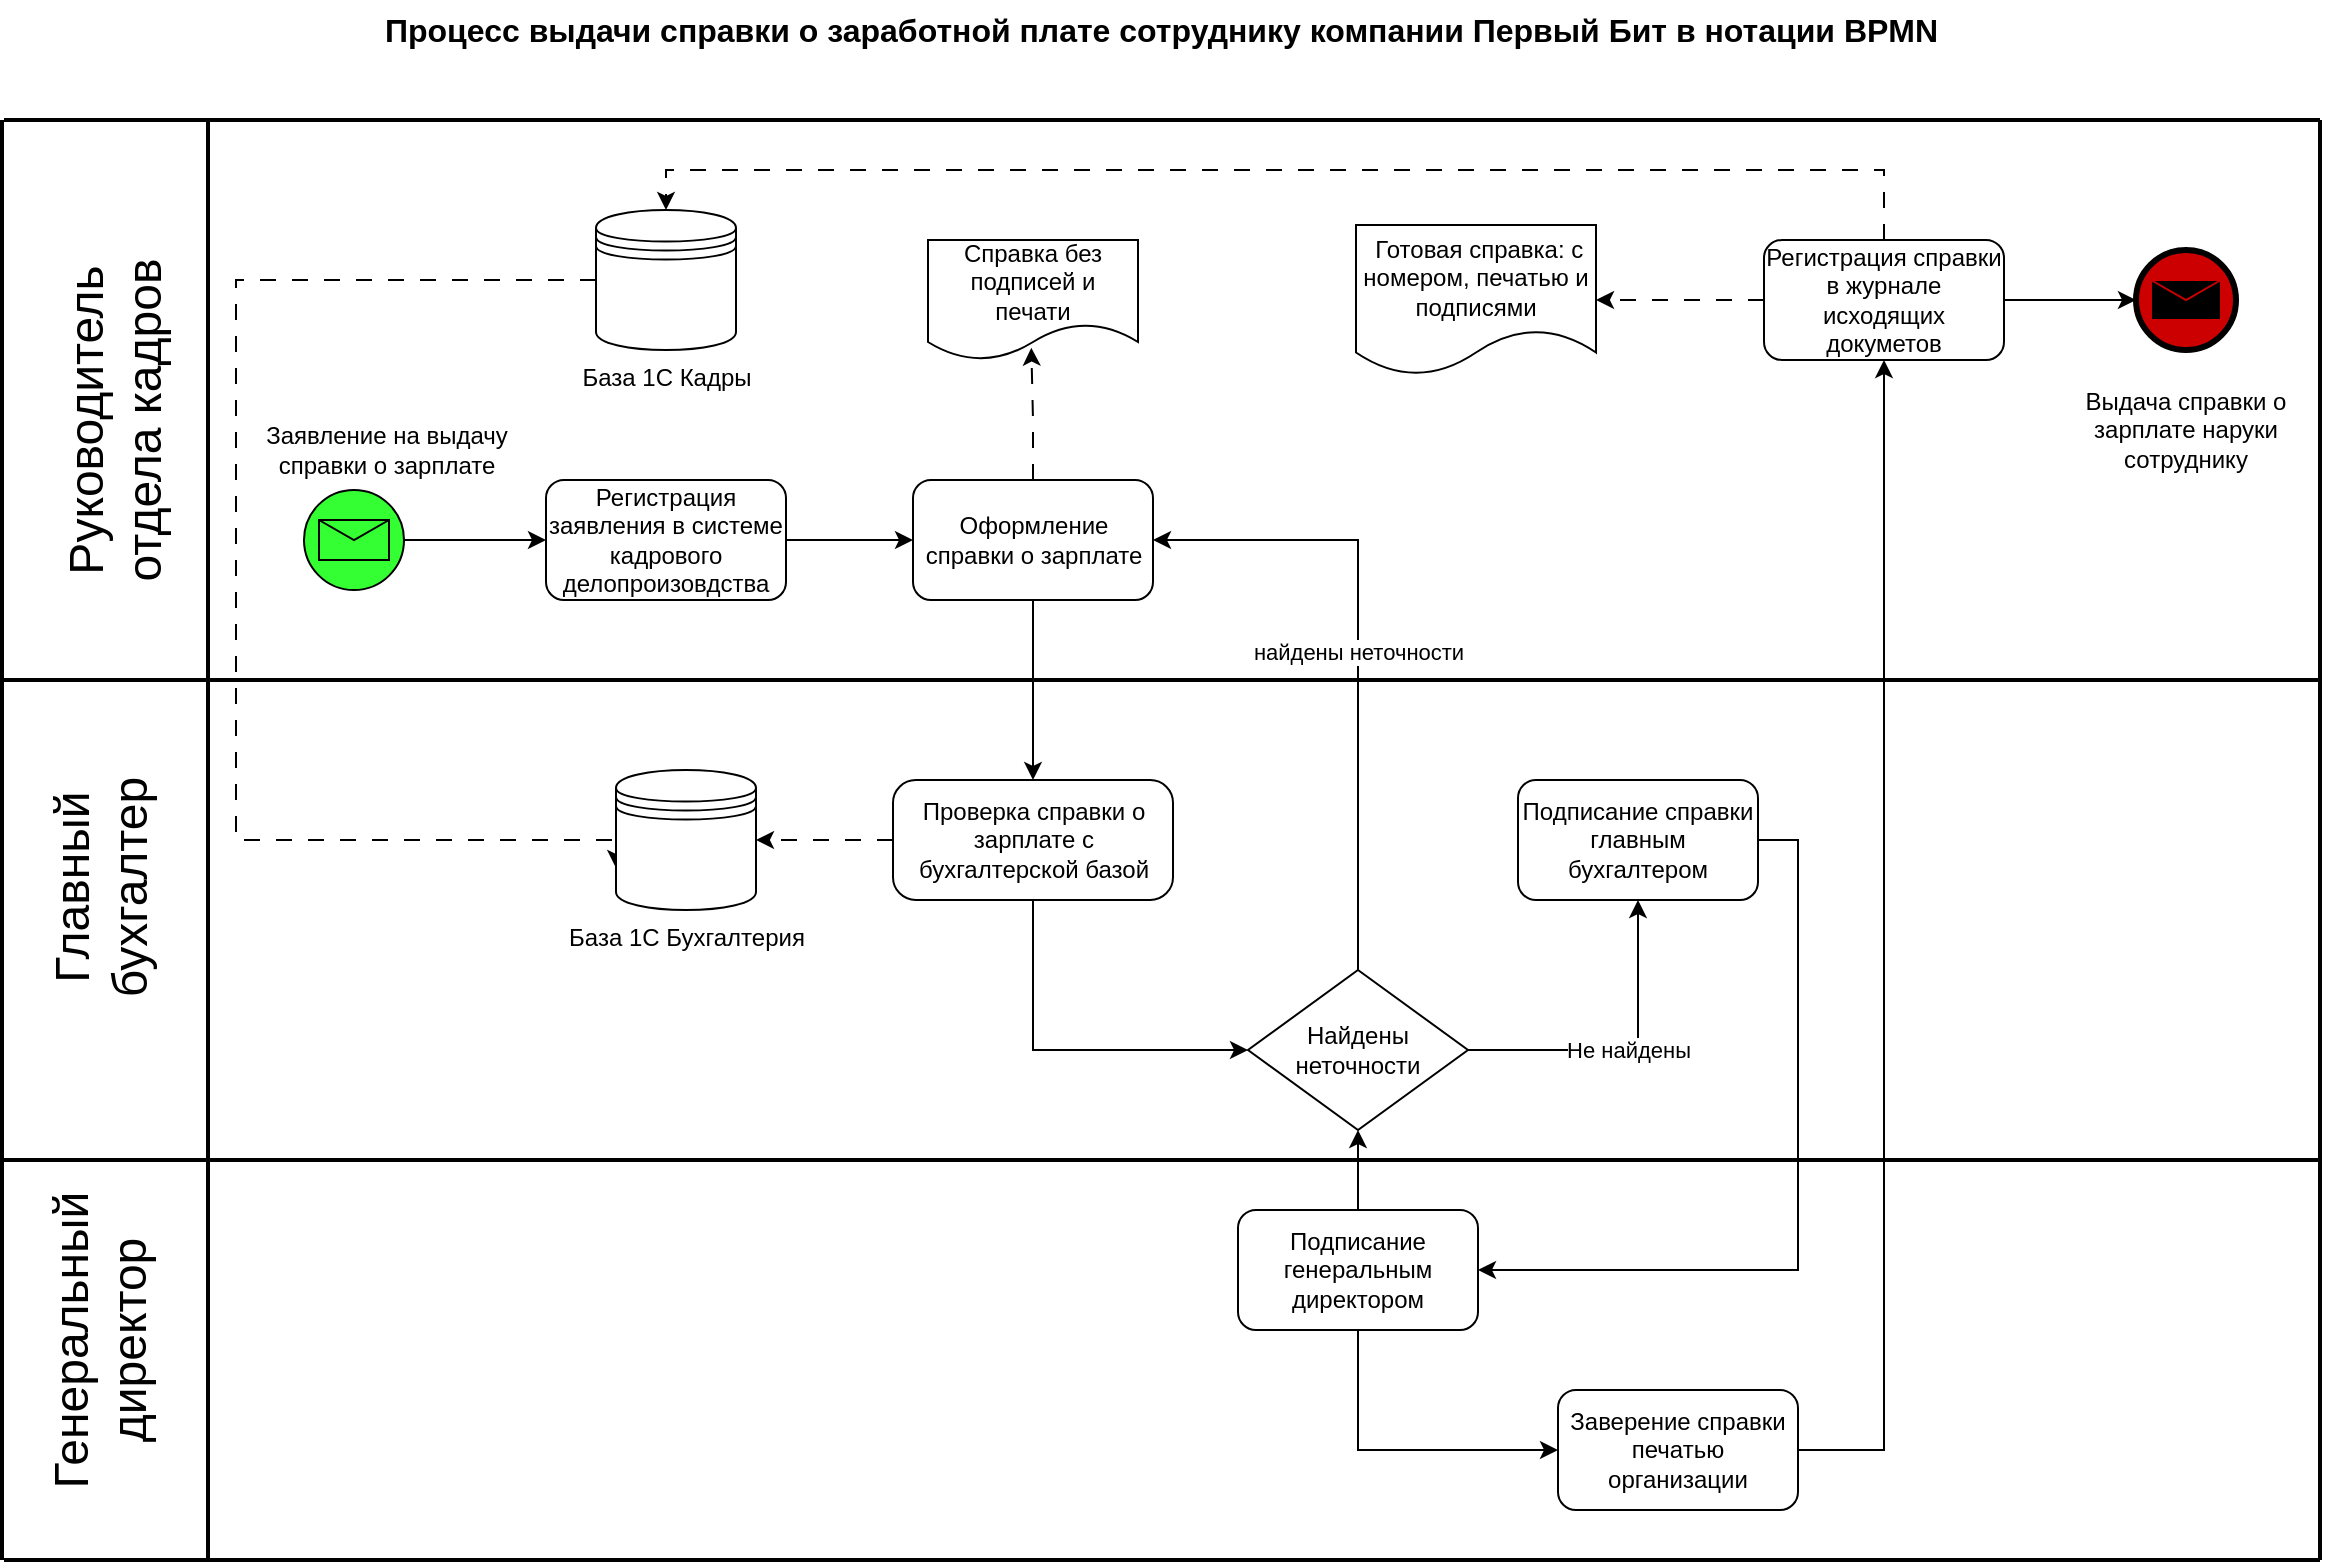 <mxfile version="21.5.2" type="device">
  <diagram name="Страница 1" id="Yh-VNjQ8R9UhYuhMoos4">
    <mxGraphModel dx="1114" dy="556" grid="1" gridSize="10" guides="1" tooltips="1" connect="1" arrows="1" fold="1" page="1" pageScale="1" pageWidth="1169" pageHeight="827" math="0" shadow="0">
      <root>
        <mxCell id="0" />
        <mxCell id="1" parent="0" />
        <mxCell id="9ptOkSFjQRT5jKVAQM2t-1" value="Процесс выдачи справки о заработной плате сотруднику компании Первый Бит в нотации BPMN&amp;nbsp;" style="text;html=1;strokeColor=none;fillColor=none;align=center;verticalAlign=middle;whiteSpace=wrap;rounded=0;fontSize=16;fontStyle=1" vertex="1" parent="1">
          <mxGeometry x="166" y="20" width="838" height="30" as="geometry" />
        </mxCell>
        <mxCell id="9ptOkSFjQRT5jKVAQM2t-3" value="&lt;font style=&quot;font-size: 24px;&quot;&gt;Генеральный директор&lt;/font&gt;" style="text;html=1;strokeColor=none;fillColor=none;align=center;verticalAlign=middle;whiteSpace=wrap;rounded=0;rotation=-90;" vertex="1" parent="1">
          <mxGeometry x="-50" y="675" width="204" height="30" as="geometry" />
        </mxCell>
        <mxCell id="9ptOkSFjQRT5jKVAQM2t-4" value="&lt;font style=&quot;font-size: 24px;&quot;&gt;Главный бухгалтер&lt;/font&gt;" style="text;html=1;strokeColor=none;fillColor=none;align=center;verticalAlign=middle;whiteSpace=wrap;rounded=0;rotation=-90;" vertex="1" parent="1">
          <mxGeometry x="-48" y="448.5" width="200" height="30" as="geometry" />
        </mxCell>
        <mxCell id="9ptOkSFjQRT5jKVAQM2t-5" value="&lt;font style=&quot;font-size: 24px;&quot;&gt;Руководитель отдела кадров&lt;/font&gt;" style="text;html=1;strokeColor=none;fillColor=none;align=center;verticalAlign=middle;whiteSpace=wrap;rounded=0;rotation=-90;" vertex="1" parent="1">
          <mxGeometry x="-48" y="215" width="215" height="30" as="geometry" />
        </mxCell>
        <mxCell id="9ptOkSFjQRT5jKVAQM2t-41" style="edgeStyle=orthogonalEdgeStyle;rounded=0;orthogonalLoop=1;jettySize=auto;html=1;exitX=1;exitY=0.5;exitDx=0;exitDy=0;exitPerimeter=0;entryX=0;entryY=0.5;entryDx=0;entryDy=0;" edge="1" parent="1" source="9ptOkSFjQRT5jKVAQM2t-6" target="9ptOkSFjQRT5jKVAQM2t-8">
          <mxGeometry relative="1" as="geometry" />
        </mxCell>
        <mxCell id="9ptOkSFjQRT5jKVAQM2t-6" value="" style="points=[[0.145,0.145,0],[0.5,0,0],[0.855,0.145,0],[1,0.5,0],[0.855,0.855,0],[0.5,1,0],[0.145,0.855,0],[0,0.5,0]];shape=mxgraph.bpmn.event;html=1;verticalLabelPosition=bottom;labelBackgroundColor=#ffffff;verticalAlign=top;align=center;perimeter=ellipsePerimeter;outlineConnect=0;aspect=fixed;outline=standard;symbol=message;fillColor=#33FF33;" vertex="1" parent="1">
          <mxGeometry x="154" y="265" width="50" height="50" as="geometry" />
        </mxCell>
        <mxCell id="9ptOkSFjQRT5jKVAQM2t-7" value="Заявление на выдачу справки о зарплате" style="text;html=1;strokeColor=none;fillColor=none;align=center;verticalAlign=middle;whiteSpace=wrap;rounded=0;" vertex="1" parent="1">
          <mxGeometry x="130" y="230" width="131" height="30" as="geometry" />
        </mxCell>
        <mxCell id="9ptOkSFjQRT5jKVAQM2t-42" style="edgeStyle=orthogonalEdgeStyle;rounded=0;orthogonalLoop=1;jettySize=auto;html=1;exitX=1;exitY=0.5;exitDx=0;exitDy=0;entryX=0;entryY=0.5;entryDx=0;entryDy=0;" edge="1" parent="1" source="9ptOkSFjQRT5jKVAQM2t-8" target="9ptOkSFjQRT5jKVAQM2t-10">
          <mxGeometry relative="1" as="geometry">
            <mxPoint x="453" y="290" as="targetPoint" />
          </mxGeometry>
        </mxCell>
        <mxCell id="9ptOkSFjQRT5jKVAQM2t-8" value="Регистрация заявления в системе кадрового делопроизовдства" style="rounded=1;whiteSpace=wrap;html=1;" vertex="1" parent="1">
          <mxGeometry x="275" y="260" width="120" height="60" as="geometry" />
        </mxCell>
        <mxCell id="9ptOkSFjQRT5jKVAQM2t-53" style="edgeStyle=orthogonalEdgeStyle;rounded=0;orthogonalLoop=1;jettySize=auto;html=1;exitX=0;exitY=0.5;exitDx=0;exitDy=0;entryX=0;entryY=0.7;entryDx=0;entryDy=0;dashed=1;dashPattern=8 8;" edge="1" parent="1" source="9ptOkSFjQRT5jKVAQM2t-9" target="9ptOkSFjQRT5jKVAQM2t-13">
          <mxGeometry relative="1" as="geometry">
            <Array as="points">
              <mxPoint x="120" y="160" />
              <mxPoint x="120" y="440" />
              <mxPoint x="310" y="440" />
            </Array>
          </mxGeometry>
        </mxCell>
        <mxCell id="9ptOkSFjQRT5jKVAQM2t-9" value="База 1С Кадры" style="shape=datastore;html=1;labelPosition=center;verticalLabelPosition=bottom;align=center;verticalAlign=top;" vertex="1" parent="1">
          <mxGeometry x="300" y="125" width="70" height="70" as="geometry" />
        </mxCell>
        <mxCell id="9ptOkSFjQRT5jKVAQM2t-43" style="edgeStyle=orthogonalEdgeStyle;rounded=0;orthogonalLoop=1;jettySize=auto;html=1;exitX=0.5;exitY=0;exitDx=0;exitDy=0;entryX=0.492;entryY=0.897;entryDx=0;entryDy=0;entryPerimeter=0;dashed=1;dashPattern=8 8;" edge="1" parent="1" source="9ptOkSFjQRT5jKVAQM2t-10" target="9ptOkSFjQRT5jKVAQM2t-11">
          <mxGeometry relative="1" as="geometry" />
        </mxCell>
        <mxCell id="9ptOkSFjQRT5jKVAQM2t-55" style="edgeStyle=orthogonalEdgeStyle;rounded=0;orthogonalLoop=1;jettySize=auto;html=1;exitX=0.5;exitY=1;exitDx=0;exitDy=0;entryX=0.5;entryY=0;entryDx=0;entryDy=0;" edge="1" parent="1" source="9ptOkSFjQRT5jKVAQM2t-10" target="9ptOkSFjQRT5jKVAQM2t-12">
          <mxGeometry relative="1" as="geometry" />
        </mxCell>
        <mxCell id="9ptOkSFjQRT5jKVAQM2t-10" value="Оформление справки о зарплате" style="rounded=1;whiteSpace=wrap;html=1;" vertex="1" parent="1">
          <mxGeometry x="458.5" y="260" width="120" height="60" as="geometry" />
        </mxCell>
        <mxCell id="9ptOkSFjQRT5jKVAQM2t-11" value="Справка без подписей и печати" style="shape=document;whiteSpace=wrap;html=1;boundedLbl=1;" vertex="1" parent="1">
          <mxGeometry x="466" y="140" width="105" height="60" as="geometry" />
        </mxCell>
        <mxCell id="9ptOkSFjQRT5jKVAQM2t-28" style="edgeStyle=orthogonalEdgeStyle;rounded=0;orthogonalLoop=1;jettySize=auto;html=1;exitX=0.5;exitY=1;exitDx=0;exitDy=0;entryX=0;entryY=0.5;entryDx=0;entryDy=0;" edge="1" parent="1" source="9ptOkSFjQRT5jKVAQM2t-12" target="9ptOkSFjQRT5jKVAQM2t-16">
          <mxGeometry relative="1" as="geometry" />
        </mxCell>
        <mxCell id="9ptOkSFjQRT5jKVAQM2t-39" style="edgeStyle=orthogonalEdgeStyle;rounded=0;orthogonalLoop=1;jettySize=auto;html=1;exitX=0;exitY=0.5;exitDx=0;exitDy=0;entryX=1;entryY=0.5;entryDx=0;entryDy=0;dashed=1;dashPattern=8 8;" edge="1" parent="1" source="9ptOkSFjQRT5jKVAQM2t-12" target="9ptOkSFjQRT5jKVAQM2t-13">
          <mxGeometry relative="1" as="geometry" />
        </mxCell>
        <mxCell id="9ptOkSFjQRT5jKVAQM2t-12" value="Проверка справки о зарплате с бухгалтерской базой" style="rounded=1;whiteSpace=wrap;html=1;arcSize=19;" vertex="1" parent="1">
          <mxGeometry x="448.5" y="410" width="140" height="60" as="geometry" />
        </mxCell>
        <mxCell id="9ptOkSFjQRT5jKVAQM2t-13" value="База 1С Бухгалтерия" style="shape=datastore;html=1;labelPosition=center;verticalLabelPosition=bottom;align=center;verticalAlign=top;" vertex="1" parent="1">
          <mxGeometry x="310" y="405" width="70" height="70" as="geometry" />
        </mxCell>
        <mxCell id="9ptOkSFjQRT5jKVAQM2t-26" value="Не найдены" style="edgeStyle=orthogonalEdgeStyle;rounded=0;orthogonalLoop=1;jettySize=auto;html=1;exitX=1;exitY=0.5;exitDx=0;exitDy=0;entryX=0.5;entryY=1;entryDx=0;entryDy=0;" edge="1" parent="1" source="9ptOkSFjQRT5jKVAQM2t-16" target="9ptOkSFjQRT5jKVAQM2t-17">
          <mxGeometry relative="1" as="geometry" />
        </mxCell>
        <mxCell id="9ptOkSFjQRT5jKVAQM2t-34" value="найдены неточности" style="edgeStyle=orthogonalEdgeStyle;rounded=0;orthogonalLoop=1;jettySize=auto;html=1;exitX=0.5;exitY=0;exitDx=0;exitDy=0;entryX=1;entryY=0.5;entryDx=0;entryDy=0;" edge="1" parent="1" source="9ptOkSFjQRT5jKVAQM2t-16" target="9ptOkSFjQRT5jKVAQM2t-10">
          <mxGeometry relative="1" as="geometry" />
        </mxCell>
        <mxCell id="9ptOkSFjQRT5jKVAQM2t-16" value="Найдены неточности" style="rhombus;whiteSpace=wrap;html=1;" vertex="1" parent="1">
          <mxGeometry x="626" y="505" width="110" height="80" as="geometry" />
        </mxCell>
        <mxCell id="9ptOkSFjQRT5jKVAQM2t-27" style="edgeStyle=orthogonalEdgeStyle;rounded=0;orthogonalLoop=1;jettySize=auto;html=1;exitX=1;exitY=0.5;exitDx=0;exitDy=0;entryX=1;entryY=0.5;entryDx=0;entryDy=0;" edge="1" parent="1" source="9ptOkSFjQRT5jKVAQM2t-17" target="9ptOkSFjQRT5jKVAQM2t-18">
          <mxGeometry relative="1" as="geometry" />
        </mxCell>
        <mxCell id="9ptOkSFjQRT5jKVAQM2t-17" value="Подписание справки&lt;br&gt;главным бухгалтером" style="rounded=1;whiteSpace=wrap;html=1;" vertex="1" parent="1">
          <mxGeometry x="761" y="410" width="120" height="60" as="geometry" />
        </mxCell>
        <mxCell id="9ptOkSFjQRT5jKVAQM2t-33" style="edgeStyle=orthogonalEdgeStyle;rounded=0;orthogonalLoop=1;jettySize=auto;html=1;exitX=0.5;exitY=0;exitDx=0;exitDy=0;entryX=0.5;entryY=1;entryDx=0;entryDy=0;" edge="1" parent="1" source="9ptOkSFjQRT5jKVAQM2t-18" target="9ptOkSFjQRT5jKVAQM2t-16">
          <mxGeometry relative="1" as="geometry" />
        </mxCell>
        <mxCell id="9ptOkSFjQRT5jKVAQM2t-35" style="edgeStyle=orthogonalEdgeStyle;rounded=0;orthogonalLoop=1;jettySize=auto;html=1;exitX=0.5;exitY=1;exitDx=0;exitDy=0;entryX=0;entryY=0.5;entryDx=0;entryDy=0;" edge="1" parent="1" source="9ptOkSFjQRT5jKVAQM2t-18" target="9ptOkSFjQRT5jKVAQM2t-19">
          <mxGeometry relative="1" as="geometry" />
        </mxCell>
        <mxCell id="9ptOkSFjQRT5jKVAQM2t-18" value="Подписание генеральным директором" style="rounded=1;whiteSpace=wrap;html=1;" vertex="1" parent="1">
          <mxGeometry x="621" y="625" width="120" height="60" as="geometry" />
        </mxCell>
        <mxCell id="9ptOkSFjQRT5jKVAQM2t-36" style="edgeStyle=orthogonalEdgeStyle;rounded=0;orthogonalLoop=1;jettySize=auto;html=1;exitX=1;exitY=0.5;exitDx=0;exitDy=0;" edge="1" parent="1" source="9ptOkSFjQRT5jKVAQM2t-19" target="9ptOkSFjQRT5jKVAQM2t-24">
          <mxGeometry relative="1" as="geometry" />
        </mxCell>
        <mxCell id="9ptOkSFjQRT5jKVAQM2t-19" value="Заверение справки печатью организации" style="rounded=1;whiteSpace=wrap;html=1;" vertex="1" parent="1">
          <mxGeometry x="781" y="715" width="120" height="60" as="geometry" />
        </mxCell>
        <mxCell id="9ptOkSFjQRT5jKVAQM2t-23" value="" style="points=[[0.145,0.145,0],[0.5,0,0],[0.855,0.145,0],[1,0.5,0],[0.855,0.855,0],[0.5,1,0],[0.145,0.855,0],[0,0.5,0]];shape=mxgraph.bpmn.event;html=1;verticalLabelPosition=bottom;labelBackgroundColor=#ffffff;verticalAlign=top;align=center;perimeter=ellipsePerimeter;outlineConnect=0;aspect=fixed;outline=end;symbol=message;fillColor=#CC0000;" vertex="1" parent="1">
          <mxGeometry x="1070" y="145" width="50" height="50" as="geometry" />
        </mxCell>
        <mxCell id="9ptOkSFjQRT5jKVAQM2t-37" style="edgeStyle=orthogonalEdgeStyle;rounded=0;orthogonalLoop=1;jettySize=auto;html=1;exitX=1;exitY=0.5;exitDx=0;exitDy=0;entryX=0;entryY=0.5;entryDx=0;entryDy=0;entryPerimeter=0;" edge="1" parent="1" source="9ptOkSFjQRT5jKVAQM2t-24" target="9ptOkSFjQRT5jKVAQM2t-23">
          <mxGeometry relative="1" as="geometry" />
        </mxCell>
        <mxCell id="9ptOkSFjQRT5jKVAQM2t-38" style="edgeStyle=orthogonalEdgeStyle;rounded=0;orthogonalLoop=1;jettySize=auto;html=1;exitX=0.5;exitY=0;exitDx=0;exitDy=0;entryX=0.5;entryY=0;entryDx=0;entryDy=0;dashed=1;dashPattern=8 8;" edge="1" parent="1" source="9ptOkSFjQRT5jKVAQM2t-24" target="9ptOkSFjQRT5jKVAQM2t-9">
          <mxGeometry relative="1" as="geometry" />
        </mxCell>
        <mxCell id="9ptOkSFjQRT5jKVAQM2t-45" style="edgeStyle=orthogonalEdgeStyle;rounded=0;orthogonalLoop=1;jettySize=auto;html=1;exitX=0;exitY=0.5;exitDx=0;exitDy=0;entryX=1;entryY=0.5;entryDx=0;entryDy=0;dashed=1;dashPattern=8 8;" edge="1" parent="1" source="9ptOkSFjQRT5jKVAQM2t-24" target="9ptOkSFjQRT5jKVAQM2t-44">
          <mxGeometry relative="1" as="geometry" />
        </mxCell>
        <mxCell id="9ptOkSFjQRT5jKVAQM2t-24" value="Регистрация справки в журнале исходящих докуметов" style="rounded=1;whiteSpace=wrap;html=1;" vertex="1" parent="1">
          <mxGeometry x="884" y="140" width="120" height="60" as="geometry" />
        </mxCell>
        <mxCell id="9ptOkSFjQRT5jKVAQM2t-44" value="&amp;nbsp;Готовая справка: с номером, печатью и подписями" style="shape=document;whiteSpace=wrap;html=1;boundedLbl=1;" vertex="1" parent="1">
          <mxGeometry x="680" y="132.5" width="120" height="75" as="geometry" />
        </mxCell>
        <mxCell id="9ptOkSFjQRT5jKVAQM2t-46" value="" style="endArrow=none;html=1;rounded=0;strokeWidth=2;" edge="1" parent="1">
          <mxGeometry width="50" height="50" relative="1" as="geometry">
            <mxPoint x="4" y="80" as="sourcePoint" />
            <mxPoint x="1162" y="80" as="targetPoint" />
          </mxGeometry>
        </mxCell>
        <mxCell id="9ptOkSFjQRT5jKVAQM2t-47" value="" style="endArrow=none;html=1;rounded=0;strokeWidth=2;" edge="1" parent="1">
          <mxGeometry width="50" height="50" relative="1" as="geometry">
            <mxPoint x="4" y="800" as="sourcePoint" />
            <mxPoint x="1162" y="800" as="targetPoint" />
          </mxGeometry>
        </mxCell>
        <mxCell id="9ptOkSFjQRT5jKVAQM2t-48" value="" style="endArrow=none;html=1;rounded=0;strokeWidth=2;" edge="1" parent="1">
          <mxGeometry width="50" height="50" relative="1" as="geometry">
            <mxPoint x="4" y="360" as="sourcePoint" />
            <mxPoint x="1162" y="360" as="targetPoint" />
          </mxGeometry>
        </mxCell>
        <mxCell id="9ptOkSFjQRT5jKVAQM2t-49" value="" style="endArrow=none;html=1;rounded=0;strokeWidth=2;" edge="1" parent="1">
          <mxGeometry width="50" height="50" relative="1" as="geometry">
            <mxPoint x="4" y="600" as="sourcePoint" />
            <mxPoint x="1162" y="600" as="targetPoint" />
          </mxGeometry>
        </mxCell>
        <mxCell id="9ptOkSFjQRT5jKVAQM2t-50" value="" style="endArrow=none;html=1;rounded=0;strokeWidth=2;" edge="1" parent="1">
          <mxGeometry width="50" height="50" relative="1" as="geometry">
            <mxPoint x="106" y="800" as="sourcePoint" />
            <mxPoint x="106" y="80" as="targetPoint" />
          </mxGeometry>
        </mxCell>
        <mxCell id="9ptOkSFjQRT5jKVAQM2t-51" value="" style="endArrow=none;html=1;rounded=0;strokeWidth=2;" edge="1" parent="1">
          <mxGeometry width="50" height="50" relative="1" as="geometry">
            <mxPoint x="3" y="800" as="sourcePoint" />
            <mxPoint x="3" y="80" as="targetPoint" />
          </mxGeometry>
        </mxCell>
        <mxCell id="9ptOkSFjQRT5jKVAQM2t-52" value="" style="endArrow=none;html=1;rounded=0;strokeWidth=2;" edge="1" parent="1">
          <mxGeometry width="50" height="50" relative="1" as="geometry">
            <mxPoint x="1162" y="800" as="sourcePoint" />
            <mxPoint x="1162" y="80" as="targetPoint" />
          </mxGeometry>
        </mxCell>
        <mxCell id="9ptOkSFjQRT5jKVAQM2t-54" value="Выдача справки о зарплате наруки сотруднику" style="text;html=1;strokeColor=none;fillColor=none;align=center;verticalAlign=middle;whiteSpace=wrap;rounded=0;" vertex="1" parent="1">
          <mxGeometry x="1040" y="220" width="110" height="30" as="geometry" />
        </mxCell>
      </root>
    </mxGraphModel>
  </diagram>
</mxfile>
